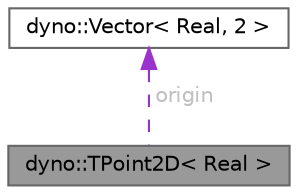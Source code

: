 digraph "dyno::TPoint2D&lt; Real &gt;"
{
 // LATEX_PDF_SIZE
  bgcolor="transparent";
  edge [fontname=Helvetica,fontsize=10,labelfontname=Helvetica,labelfontsize=10];
  node [fontname=Helvetica,fontsize=10,shape=box,height=0.2,width=0.4];
  Node1 [id="Node000001",label="dyno::TPoint2D\< Real \>",height=0.2,width=0.4,color="gray40", fillcolor="grey60", style="filled", fontcolor="black",tooltip="0D geometric primitive in two-dimensional space"];
  Node2 -> Node1 [id="edge1_Node000001_Node000002",dir="back",color="darkorchid3",style="dashed",tooltip=" ",label=" origin",fontcolor="grey" ];
  Node2 [id="Node000002",label="dyno::Vector\< Real, 2 \>",height=0.2,width=0.4,color="gray40", fillcolor="white", style="filled",URL="$classdyno_1_1_vector.html",tooltip=" "];
}
